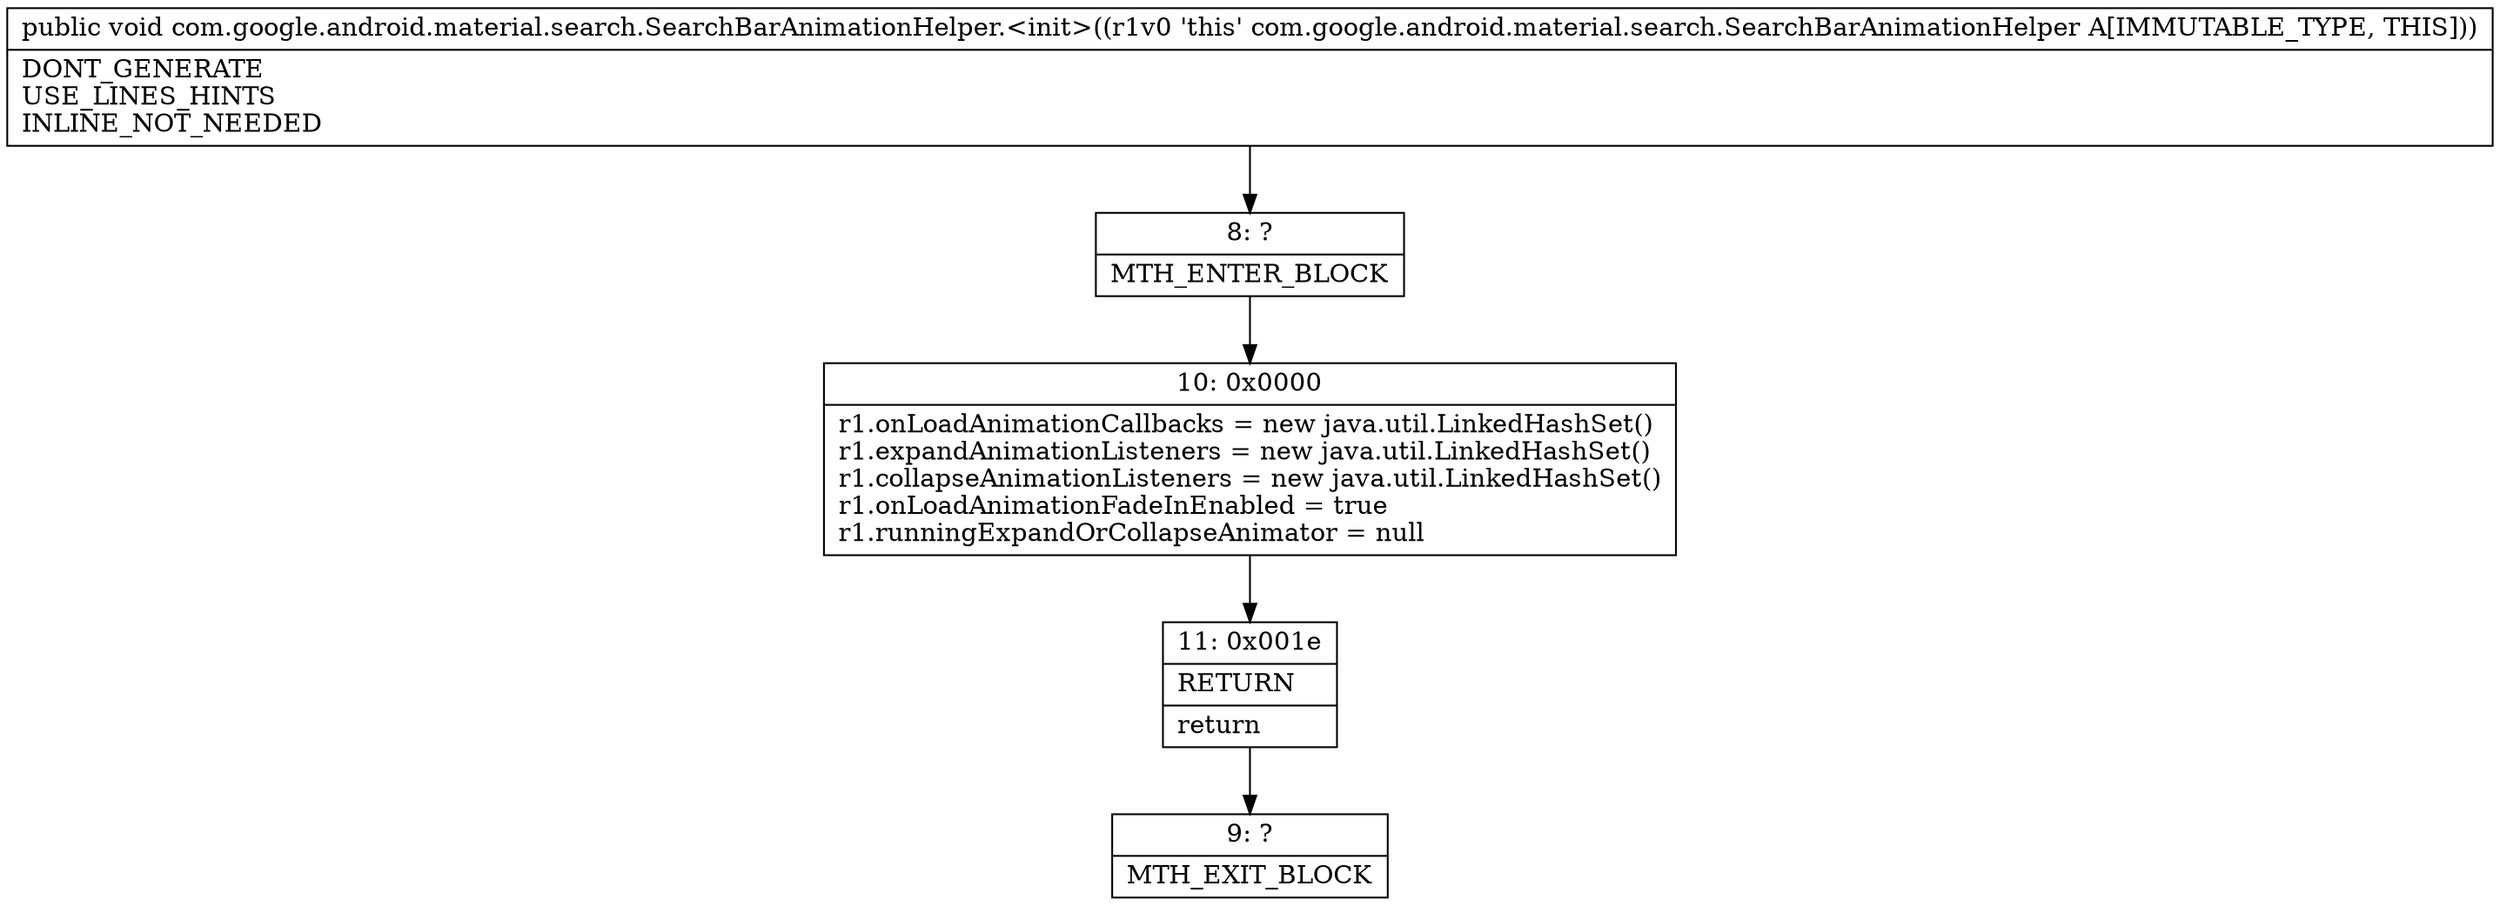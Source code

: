 digraph "CFG forcom.google.android.material.search.SearchBarAnimationHelper.\<init\>()V" {
Node_8 [shape=record,label="{8\:\ ?|MTH_ENTER_BLOCK\l}"];
Node_10 [shape=record,label="{10\:\ 0x0000|r1.onLoadAnimationCallbacks = new java.util.LinkedHashSet()\lr1.expandAnimationListeners = new java.util.LinkedHashSet()\lr1.collapseAnimationListeners = new java.util.LinkedHashSet()\lr1.onLoadAnimationFadeInEnabled = true\lr1.runningExpandOrCollapseAnimator = null\l}"];
Node_11 [shape=record,label="{11\:\ 0x001e|RETURN\l|return\l}"];
Node_9 [shape=record,label="{9\:\ ?|MTH_EXIT_BLOCK\l}"];
MethodNode[shape=record,label="{public void com.google.android.material.search.SearchBarAnimationHelper.\<init\>((r1v0 'this' com.google.android.material.search.SearchBarAnimationHelper A[IMMUTABLE_TYPE, THIS]))  | DONT_GENERATE\lUSE_LINES_HINTS\lINLINE_NOT_NEEDED\l}"];
MethodNode -> Node_8;Node_8 -> Node_10;
Node_10 -> Node_11;
Node_11 -> Node_9;
}

